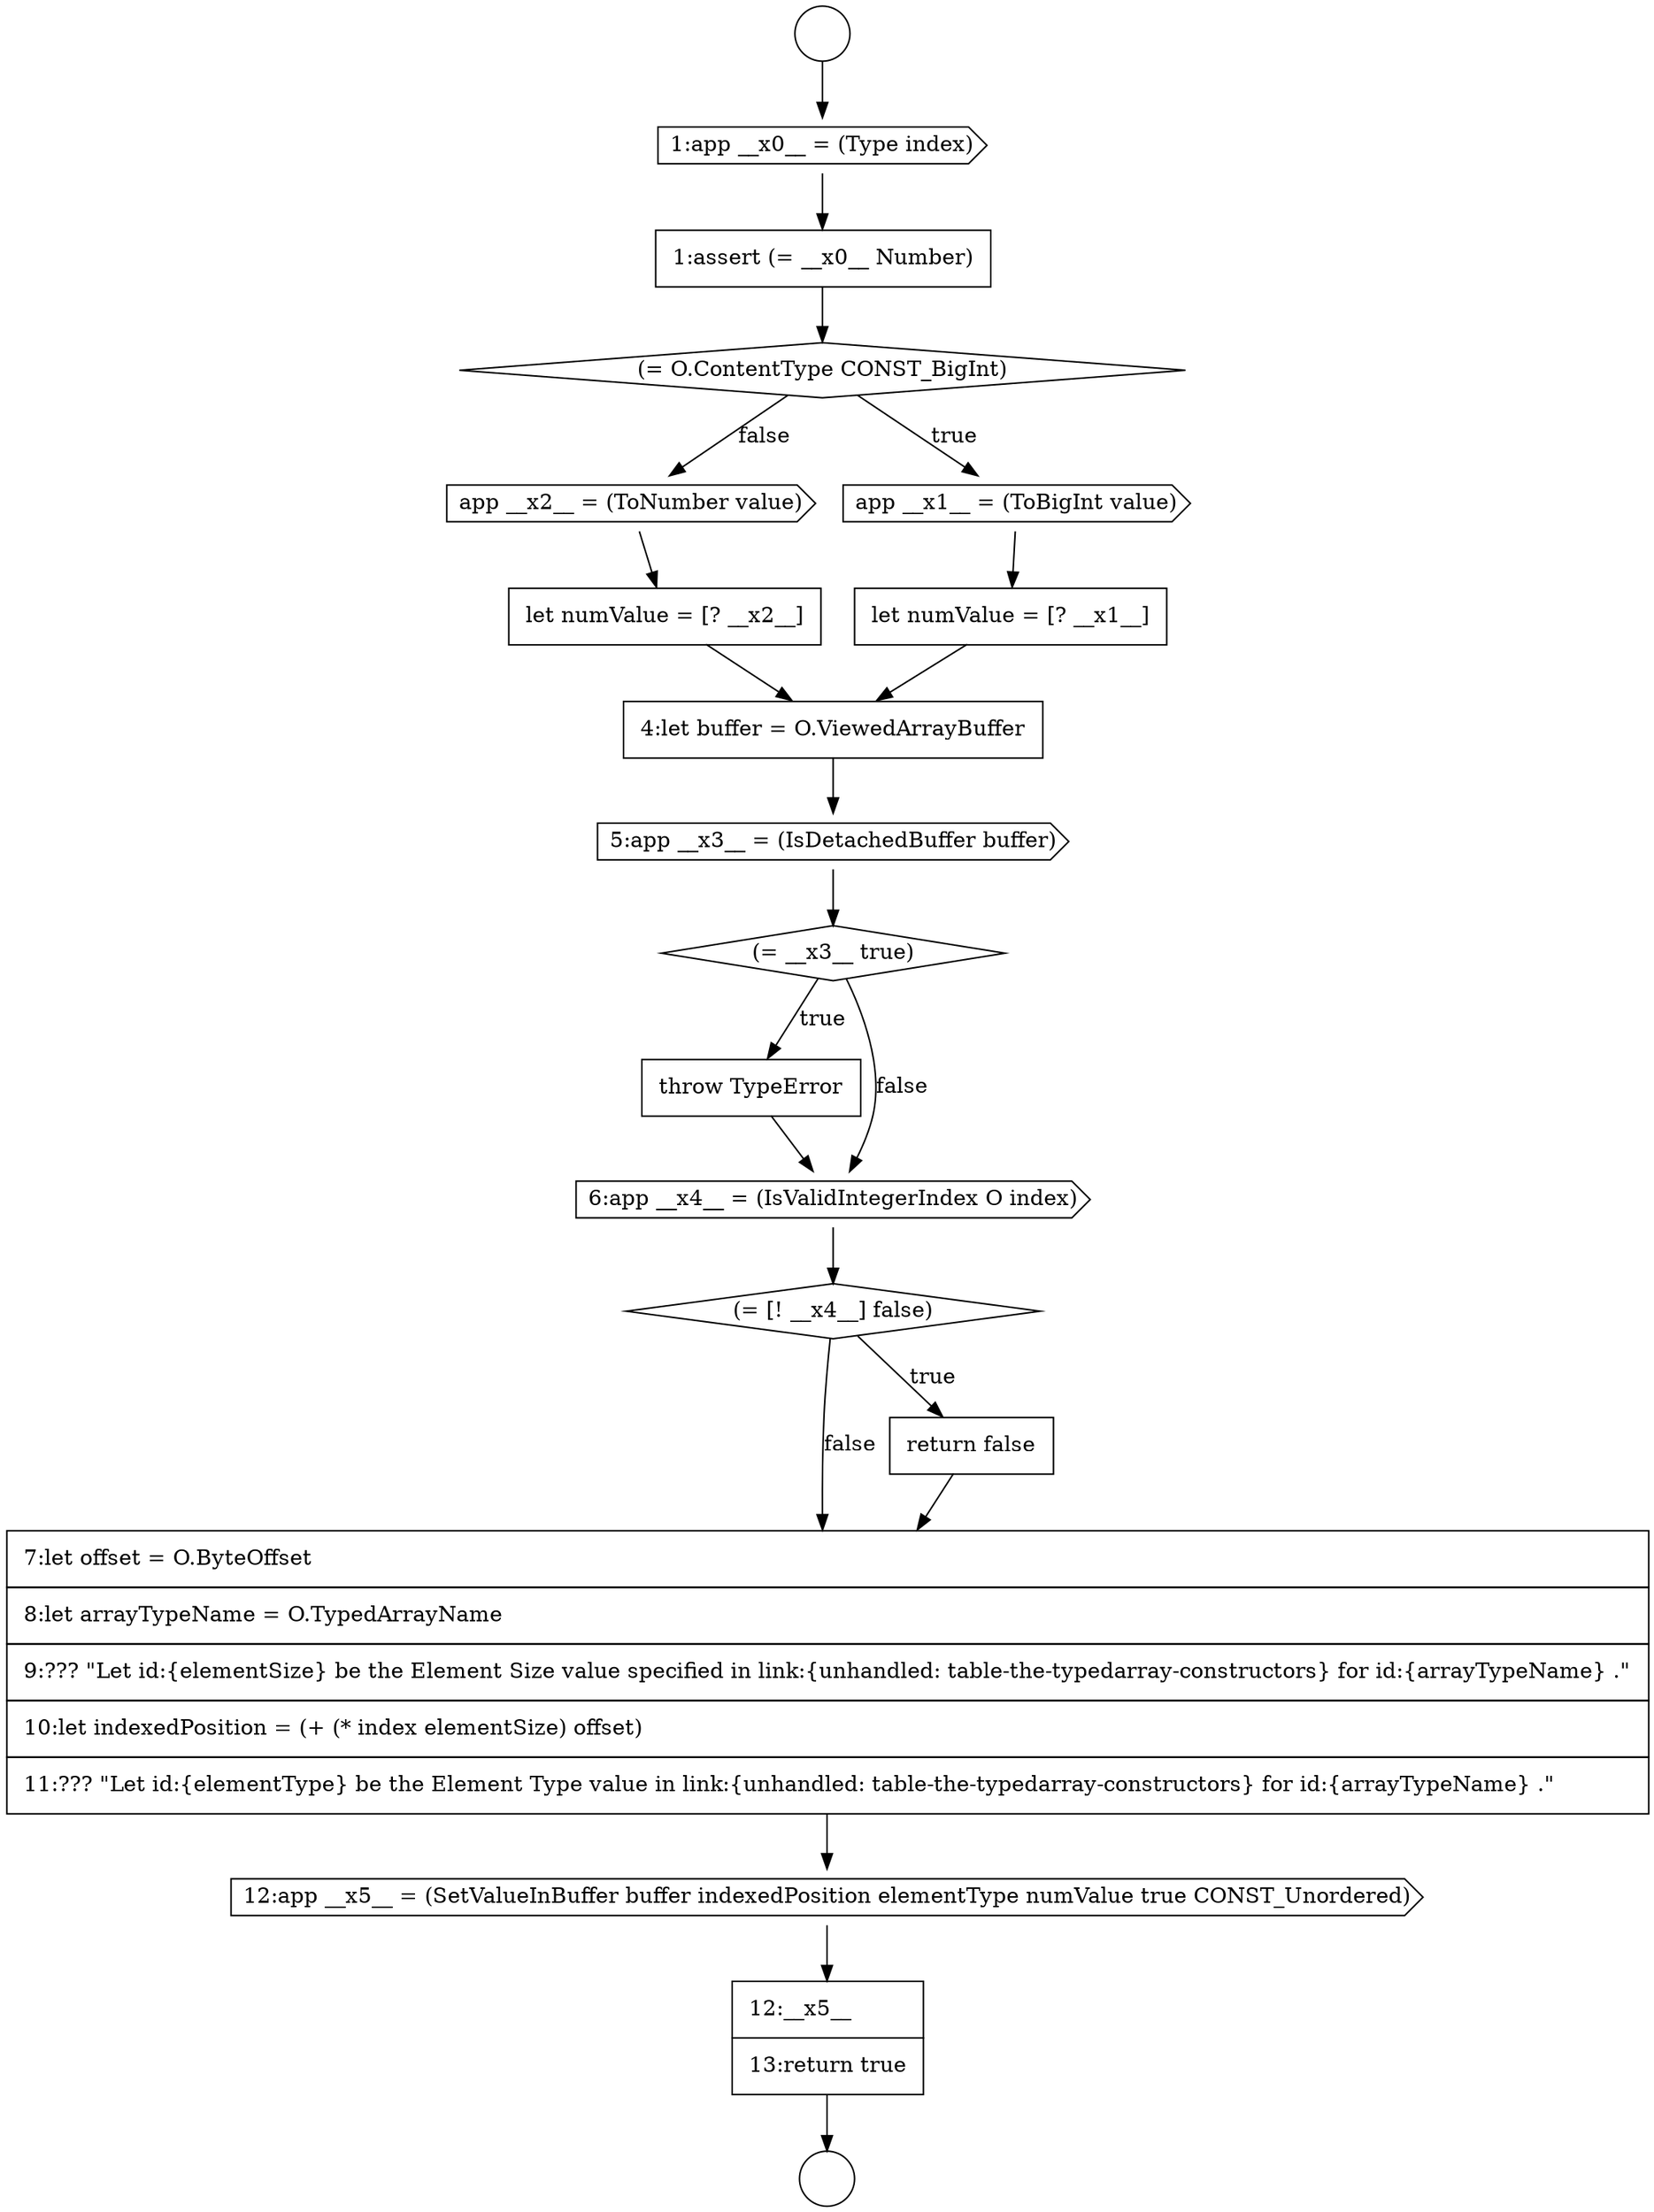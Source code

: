 digraph {
  node3021 [shape=cds, label=<<font color="black">5:app __x3__ = (IsDetachedBuffer buffer)</font>> color="black" fillcolor="white" style=filled]
  node3012 [shape=circle label=" " color="black" fillcolor="white" style=filled]
  node3017 [shape=none, margin=0, label=<<font color="black">
    <table border="0" cellborder="1" cellspacing="0" cellpadding="10">
      <tr><td align="left">let numValue = [? __x1__]</td></tr>
    </table>
  </font>> color="black" fillcolor="white" style=filled]
  node3029 [shape=none, margin=0, label=<<font color="black">
    <table border="0" cellborder="1" cellspacing="0" cellpadding="10">
      <tr><td align="left">12:__x5__</td></tr>
      <tr><td align="left">13:return true</td></tr>
    </table>
  </font>> color="black" fillcolor="white" style=filled]
  node3014 [shape=none, margin=0, label=<<font color="black">
    <table border="0" cellborder="1" cellspacing="0" cellpadding="10">
      <tr><td align="left">1:assert (= __x0__ Number)</td></tr>
    </table>
  </font>> color="black" fillcolor="white" style=filled]
  node3011 [shape=circle label=" " color="black" fillcolor="white" style=filled]
  node3022 [shape=diamond, label=<<font color="black">(= __x3__ true)</font>> color="black" fillcolor="white" style=filled]
  node3028 [shape=cds, label=<<font color="black">12:app __x5__ = (SetValueInBuffer buffer indexedPosition elementType numValue true CONST_Unordered)</font>> color="black" fillcolor="white" style=filled]
  node3018 [shape=cds, label=<<font color="black">app __x2__ = (ToNumber value)</font>> color="black" fillcolor="white" style=filled]
  node3023 [shape=none, margin=0, label=<<font color="black">
    <table border="0" cellborder="1" cellspacing="0" cellpadding="10">
      <tr><td align="left">throw TypeError</td></tr>
    </table>
  </font>> color="black" fillcolor="white" style=filled]
  node3027 [shape=none, margin=0, label=<<font color="black">
    <table border="0" cellborder="1" cellspacing="0" cellpadding="10">
      <tr><td align="left">7:let offset = O.ByteOffset</td></tr>
      <tr><td align="left">8:let arrayTypeName = O.TypedArrayName</td></tr>
      <tr><td align="left">9:??? &quot;Let id:{elementSize} be the Element Size value specified in link:{unhandled: table-the-typedarray-constructors} for id:{arrayTypeName} .&quot;</td></tr>
      <tr><td align="left">10:let indexedPosition = (+ (* index elementSize) offset)</td></tr>
      <tr><td align="left">11:??? &quot;Let id:{elementType} be the Element Type value in link:{unhandled: table-the-typedarray-constructors} for id:{arrayTypeName} .&quot;</td></tr>
    </table>
  </font>> color="black" fillcolor="white" style=filled]
  node3016 [shape=cds, label=<<font color="black">app __x1__ = (ToBigInt value)</font>> color="black" fillcolor="white" style=filled]
  node3024 [shape=cds, label=<<font color="black">6:app __x4__ = (IsValidIntegerIndex O index)</font>> color="black" fillcolor="white" style=filled]
  node3015 [shape=diamond, label=<<font color="black">(= O.ContentType CONST_BigInt)</font>> color="black" fillcolor="white" style=filled]
  node3013 [shape=cds, label=<<font color="black">1:app __x0__ = (Type index)</font>> color="black" fillcolor="white" style=filled]
  node3019 [shape=none, margin=0, label=<<font color="black">
    <table border="0" cellborder="1" cellspacing="0" cellpadding="10">
      <tr><td align="left">let numValue = [? __x2__]</td></tr>
    </table>
  </font>> color="black" fillcolor="white" style=filled]
  node3026 [shape=none, margin=0, label=<<font color="black">
    <table border="0" cellborder="1" cellspacing="0" cellpadding="10">
      <tr><td align="left">return false</td></tr>
    </table>
  </font>> color="black" fillcolor="white" style=filled]
  node3025 [shape=diamond, label=<<font color="black">(= [! __x4__] false)</font>> color="black" fillcolor="white" style=filled]
  node3020 [shape=none, margin=0, label=<<font color="black">
    <table border="0" cellborder="1" cellspacing="0" cellpadding="10">
      <tr><td align="left">4:let buffer = O.ViewedArrayBuffer</td></tr>
    </table>
  </font>> color="black" fillcolor="white" style=filled]
  node3019 -> node3020 [ color="black"]
  node3022 -> node3023 [label=<<font color="black">true</font>> color="black"]
  node3022 -> node3024 [label=<<font color="black">false</font>> color="black"]
  node3028 -> node3029 [ color="black"]
  node3013 -> node3014 [ color="black"]
  node3029 -> node3012 [ color="black"]
  node3014 -> node3015 [ color="black"]
  node3018 -> node3019 [ color="black"]
  node3024 -> node3025 [ color="black"]
  node3015 -> node3016 [label=<<font color="black">true</font>> color="black"]
  node3015 -> node3018 [label=<<font color="black">false</font>> color="black"]
  node3027 -> node3028 [ color="black"]
  node3016 -> node3017 [ color="black"]
  node3011 -> node3013 [ color="black"]
  node3026 -> node3027 [ color="black"]
  node3020 -> node3021 [ color="black"]
  node3025 -> node3026 [label=<<font color="black">true</font>> color="black"]
  node3025 -> node3027 [label=<<font color="black">false</font>> color="black"]
  node3023 -> node3024 [ color="black"]
  node3017 -> node3020 [ color="black"]
  node3021 -> node3022 [ color="black"]
}
